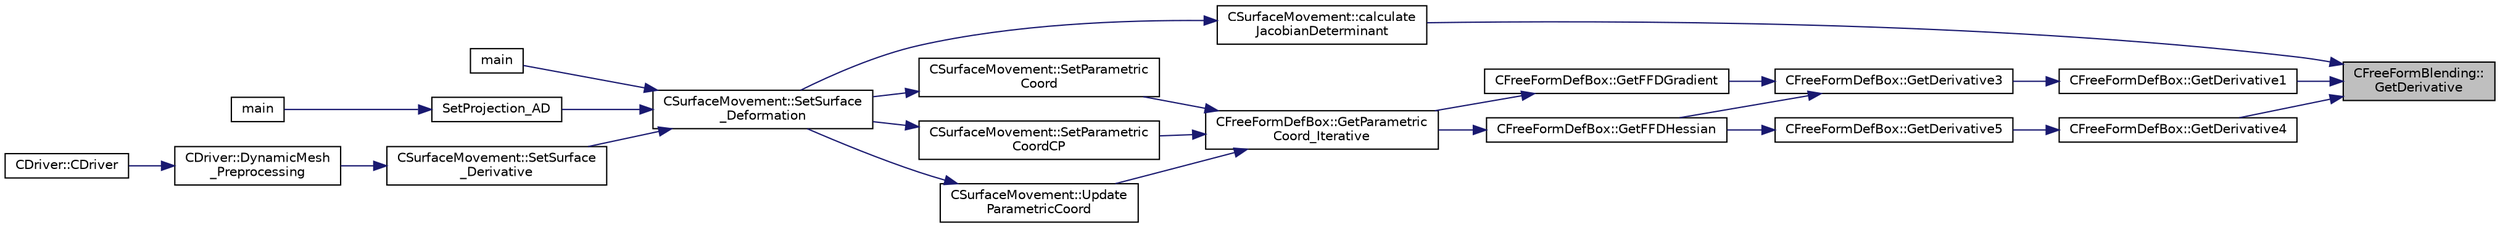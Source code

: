 digraph "CFreeFormBlending::GetDerivative"
{
 // LATEX_PDF_SIZE
  edge [fontname="Helvetica",fontsize="10",labelfontname="Helvetica",labelfontsize="10"];
  node [fontname="Helvetica",fontsize="10",shape=record];
  rankdir="RL";
  Node1 [label="CFreeFormBlending::\lGetDerivative",height=0.2,width=0.4,color="black", fillcolor="grey75", style="filled", fontcolor="black",tooltip="A pure virtual member."];
  Node1 -> Node2 [dir="back",color="midnightblue",fontsize="10",style="solid",fontname="Helvetica"];
  Node2 [label="CSurfaceMovement::calculate\lJacobianDeterminant",height=0.2,width=0.4,color="black", fillcolor="white", style="filled",URL="$classCSurfaceMovement.html#a9dfadfc43c0e859c76cb186423a6cd2e",tooltip="Calculate the determinant of the Jacobian matrix for the FFD problem."];
  Node2 -> Node3 [dir="back",color="midnightblue",fontsize="10",style="solid",fontname="Helvetica"];
  Node3 [label="CSurfaceMovement::SetSurface\l_Deformation",height=0.2,width=0.4,color="black", fillcolor="white", style="filled",URL="$classCSurfaceMovement.html#af8da279141f7e64121f3d15019fee45e",tooltip="Set the surface/boundary deformation."];
  Node3 -> Node4 [dir="back",color="midnightblue",fontsize="10",style="solid",fontname="Helvetica"];
  Node4 [label="main",height=0.2,width=0.4,color="black", fillcolor="white", style="filled",URL="$SU2__DEF_8cpp.html#a0ddf1224851353fc92bfbff6f499fa97",tooltip=" "];
  Node3 -> Node5 [dir="back",color="midnightblue",fontsize="10",style="solid",fontname="Helvetica"];
  Node5 [label="SetProjection_AD",height=0.2,width=0.4,color="black", fillcolor="white", style="filled",URL="$SU2__DOT_8cpp.html#a3fceed882e8eb3d6796c8e8396af7d87",tooltip="Projection of the surface sensitivity using algorithmic differentiation (AD)."];
  Node5 -> Node6 [dir="back",color="midnightblue",fontsize="10",style="solid",fontname="Helvetica"];
  Node6 [label="main",height=0.2,width=0.4,color="black", fillcolor="white", style="filled",URL="$SU2__DOT_8cpp.html#a0ddf1224851353fc92bfbff6f499fa97",tooltip=" "];
  Node3 -> Node7 [dir="back",color="midnightblue",fontsize="10",style="solid",fontname="Helvetica"];
  Node7 [label="CSurfaceMovement::SetSurface\l_Derivative",height=0.2,width=0.4,color="black", fillcolor="white", style="filled",URL="$classCSurfaceMovement.html#af6aac73d04565bf6e9b81305b66e97e7",tooltip="Set derivatives of the surface/boundary deformation."];
  Node7 -> Node8 [dir="back",color="midnightblue",fontsize="10",style="solid",fontname="Helvetica"];
  Node8 [label="CDriver::DynamicMesh\l_Preprocessing",height=0.2,width=0.4,color="black", fillcolor="white", style="filled",URL="$classCDriver.html#ab130423a20d43ddd4eb0d9cde51c2708",tooltip="GridMovement_Preprocessing."];
  Node8 -> Node9 [dir="back",color="midnightblue",fontsize="10",style="solid",fontname="Helvetica"];
  Node9 [label="CDriver::CDriver",height=0.2,width=0.4,color="black", fillcolor="white", style="filled",URL="$classCDriver.html#a3fca4a013a6efa9bbb38fe78a86b5f3d",tooltip="Constructor of the class."];
  Node1 -> Node10 [dir="back",color="midnightblue",fontsize="10",style="solid",fontname="Helvetica"];
  Node10 [label="CFreeFormDefBox::GetDerivative1",height=0.2,width=0.4,color="black", fillcolor="white", style="filled",URL="$classCFreeFormDefBox.html#a002aa8daede6a3b0ebd4e23a4e1e9dde",tooltip="An auxiliary routine to help us compute the gradient of F(u, v, w) = ||X(u, v, w)-(x,..."];
  Node10 -> Node11 [dir="back",color="midnightblue",fontsize="10",style="solid",fontname="Helvetica"];
  Node11 [label="CFreeFormDefBox::GetDerivative3",height=0.2,width=0.4,color="black", fillcolor="white", style="filled",URL="$classCFreeFormDefBox.html#a5961f75e1dcddea8f42cfd79f3ede13a",tooltip="An auxiliary routine to help us compute the gradient of F(u, v, w) = ||X(u, v, w)-(x,..."];
  Node11 -> Node12 [dir="back",color="midnightblue",fontsize="10",style="solid",fontname="Helvetica"];
  Node12 [label="CFreeFormDefBox::GetFFDGradient",height=0.2,width=0.4,color="black", fillcolor="white", style="filled",URL="$classCFreeFormDefBox.html#a32ca026873144f96ae0e72b0350dfe18",tooltip="The routine computes the gradient of F(u, v, w) = ||X(u, v, w)-(x, y, z)||^2 evaluated at (u,..."];
  Node12 -> Node13 [dir="back",color="midnightblue",fontsize="10",style="solid",fontname="Helvetica"];
  Node13 [label="CFreeFormDefBox::GetParametric\lCoord_Iterative",height=0.2,width=0.4,color="black", fillcolor="white", style="filled",URL="$classCFreeFormDefBox.html#acd4aade341e1dfa34720e987db5c4e1a",tooltip="Iterative strategy for computing the parametric coordinates."];
  Node13 -> Node14 [dir="back",color="midnightblue",fontsize="10",style="solid",fontname="Helvetica"];
  Node14 [label="CSurfaceMovement::SetParametric\lCoord",height=0.2,width=0.4,color="black", fillcolor="white", style="filled",URL="$classCSurfaceMovement.html#aba4574819df11175b382e0e765ec2f92",tooltip="Compute the parametric coordinates of a grid point using a point inversion strategy in the free form ..."];
  Node14 -> Node3 [dir="back",color="midnightblue",fontsize="10",style="solid",fontname="Helvetica"];
  Node13 -> Node15 [dir="back",color="midnightblue",fontsize="10",style="solid",fontname="Helvetica"];
  Node15 [label="CSurfaceMovement::SetParametric\lCoordCP",height=0.2,width=0.4,color="black", fillcolor="white", style="filled",URL="$classCSurfaceMovement.html#aa2807f008a1580a5eafd712a7051b548",tooltip="Set the Parametric coordinates."];
  Node15 -> Node3 [dir="back",color="midnightblue",fontsize="10",style="solid",fontname="Helvetica"];
  Node13 -> Node16 [dir="back",color="midnightblue",fontsize="10",style="solid",fontname="Helvetica"];
  Node16 [label="CSurfaceMovement::Update\lParametricCoord",height=0.2,width=0.4,color="black", fillcolor="white", style="filled",URL="$classCSurfaceMovement.html#a955774953bd11927bcfcaec014125126",tooltip="Update the parametric coordinates of a grid point using a point inversion strategy in the free form F..."];
  Node16 -> Node3 [dir="back",color="midnightblue",fontsize="10",style="solid",fontname="Helvetica"];
  Node11 -> Node17 [dir="back",color="midnightblue",fontsize="10",style="solid",fontname="Helvetica"];
  Node17 [label="CFreeFormDefBox::GetFFDHessian",height=0.2,width=0.4,color="black", fillcolor="white", style="filled",URL="$classCFreeFormDefBox.html#ae7e30b9f7e4e1d5683fc02c9097cb521",tooltip="The routine that computes the Hessian of F(u, v, w) = ||X(u, v, w)-(x, y, z)||^2 evaluated at (u,..."];
  Node17 -> Node13 [dir="back",color="midnightblue",fontsize="10",style="solid",fontname="Helvetica"];
  Node1 -> Node18 [dir="back",color="midnightblue",fontsize="10",style="solid",fontname="Helvetica"];
  Node18 [label="CFreeFormDefBox::GetDerivative4",height=0.2,width=0.4,color="black", fillcolor="white", style="filled",URL="$classCFreeFormDefBox.html#ade0631b73fbf15fe43410fe5c31adf04",tooltip="An auxiliary routine to help us compute the Hessian of F(u, v, w) = ||X(u, v, w)-(x,..."];
  Node18 -> Node19 [dir="back",color="midnightblue",fontsize="10",style="solid",fontname="Helvetica"];
  Node19 [label="CFreeFormDefBox::GetDerivative5",height=0.2,width=0.4,color="black", fillcolor="white", style="filled",URL="$classCFreeFormDefBox.html#a74f3d04c16fcbb9ccb3eec420b606748",tooltip="An auxiliary routine to help us compute the Hessian of F(u, v, w) = ||X(u, v, w)-(x,..."];
  Node19 -> Node17 [dir="back",color="midnightblue",fontsize="10",style="solid",fontname="Helvetica"];
}

